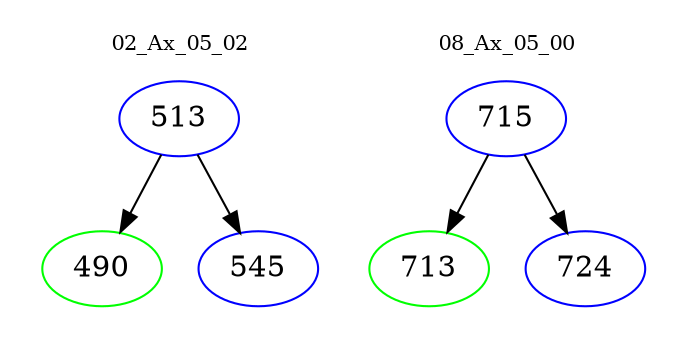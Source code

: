 digraph{
subgraph cluster_0 {
color = white
label = "02_Ax_05_02";
fontsize=10;
T0_513 [label="513", color="blue"]
T0_513 -> T0_490 [color="black"]
T0_490 [label="490", color="green"]
T0_513 -> T0_545 [color="black"]
T0_545 [label="545", color="blue"]
}
subgraph cluster_1 {
color = white
label = "08_Ax_05_00";
fontsize=10;
T1_715 [label="715", color="blue"]
T1_715 -> T1_713 [color="black"]
T1_713 [label="713", color="green"]
T1_715 -> T1_724 [color="black"]
T1_724 [label="724", color="blue"]
}
}
